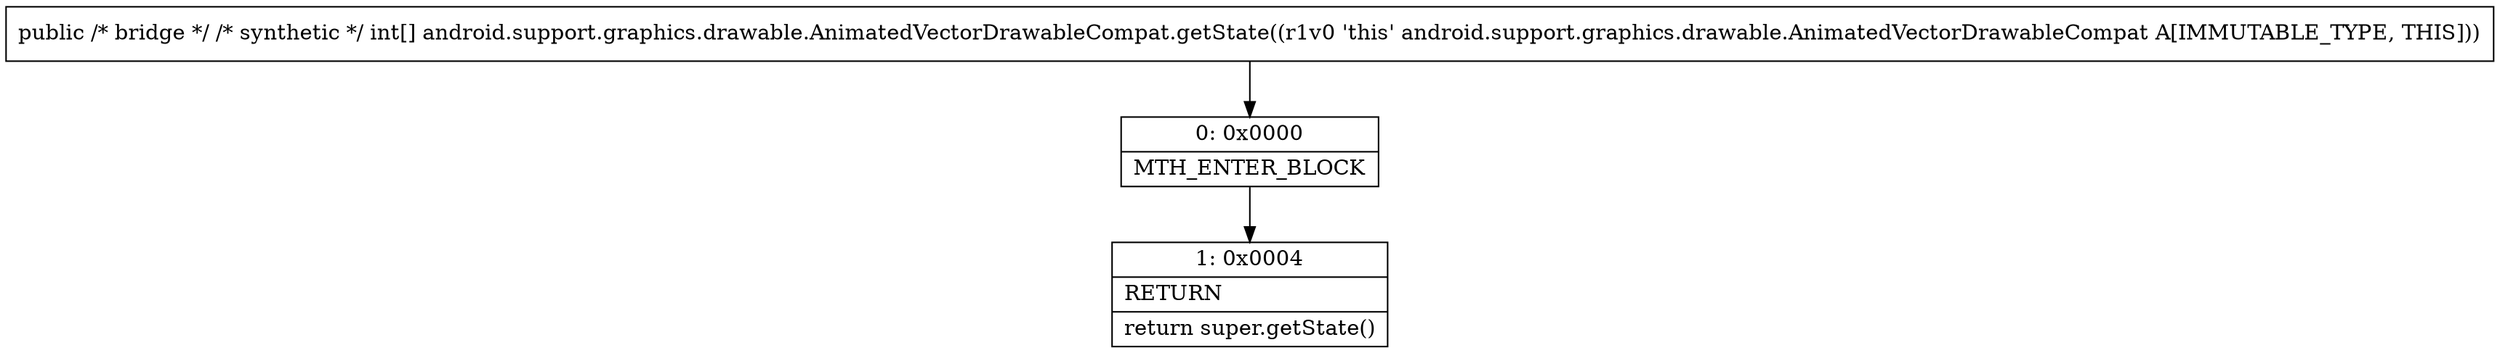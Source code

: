 digraph "CFG forandroid.support.graphics.drawable.AnimatedVectorDrawableCompat.getState()[I" {
Node_0 [shape=record,label="{0\:\ 0x0000|MTH_ENTER_BLOCK\l}"];
Node_1 [shape=record,label="{1\:\ 0x0004|RETURN\l|return super.getState()\l}"];
MethodNode[shape=record,label="{public \/* bridge *\/ \/* synthetic *\/ int[] android.support.graphics.drawable.AnimatedVectorDrawableCompat.getState((r1v0 'this' android.support.graphics.drawable.AnimatedVectorDrawableCompat A[IMMUTABLE_TYPE, THIS])) }"];
MethodNode -> Node_0;
Node_0 -> Node_1;
}

